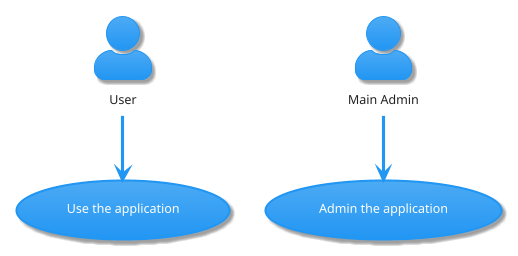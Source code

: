 ' Do not edit
' Theme Gallery
' autogenerated by script
'
@startuml
!theme materia
skinparam actorStyle awesome
:User: --> (Use)
"Main Admin" as Admin
"Use the application" as (Use)
Admin --> (Admin the application)
@enduml
